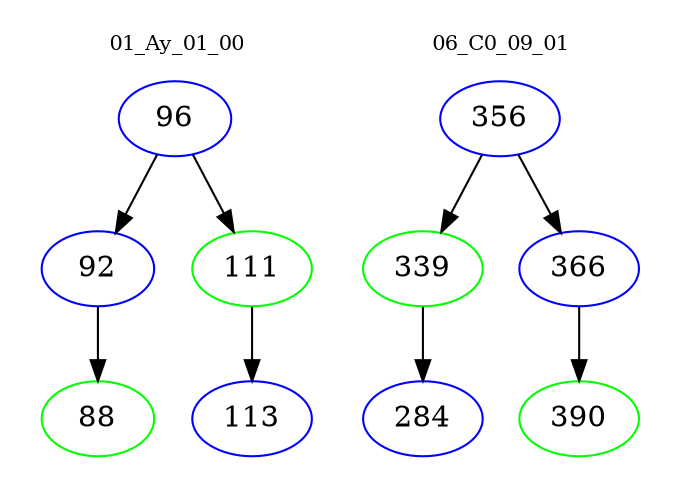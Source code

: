 digraph{
subgraph cluster_0 {
color = white
label = "01_Ay_01_00";
fontsize=10;
T0_96 [label="96", color="blue"]
T0_96 -> T0_92 [color="black"]
T0_92 [label="92", color="blue"]
T0_92 -> T0_88 [color="black"]
T0_88 [label="88", color="green"]
T0_96 -> T0_111 [color="black"]
T0_111 [label="111", color="green"]
T0_111 -> T0_113 [color="black"]
T0_113 [label="113", color="blue"]
}
subgraph cluster_1 {
color = white
label = "06_C0_09_01";
fontsize=10;
T1_356 [label="356", color="blue"]
T1_356 -> T1_339 [color="black"]
T1_339 [label="339", color="green"]
T1_339 -> T1_284 [color="black"]
T1_284 [label="284", color="blue"]
T1_356 -> T1_366 [color="black"]
T1_366 [label="366", color="blue"]
T1_366 -> T1_390 [color="black"]
T1_390 [label="390", color="green"]
}
}
